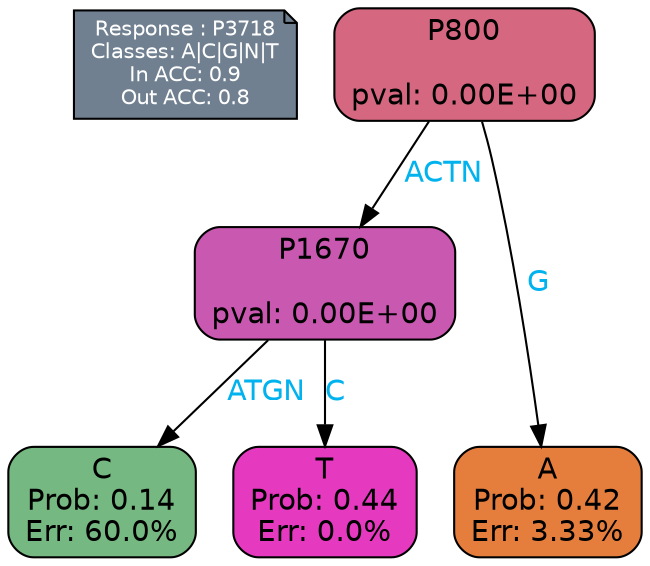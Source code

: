 digraph Tree {
node [shape=box, style="filled, rounded", color="black", fontname=helvetica] ;
graph [ranksep=equally, splines=polylines, bgcolor=transparent, dpi=600] ;
edge [fontname=helvetica] ;
LEGEND [label="Response : P3718
Classes: A|C|G|N|T
In ACC: 0.9
Out ACC: 0.8
",shape=note,align=left,style=filled,fillcolor="slategray",fontcolor="white",fontsize=10];1 [label="P800

pval: 0.00E+00", fillcolor="#d56880"] ;
2 [label="P1670

pval: 0.00E+00", fillcolor="#c958b0"] ;
3 [label="C
Prob: 0.14
Err: 60.0%", fillcolor="#76b881"] ;
4 [label="T
Prob: 0.44
Err: 0.0%", fillcolor="#e539c0"] ;
5 [label="A
Prob: 0.42
Err: 3.33%", fillcolor="#e57e3d"] ;
1 -> 2 [label="ACTN",fontcolor=deepskyblue2] ;
1 -> 5 [label="G",fontcolor=deepskyblue2] ;
2 -> 3 [label="ATGN",fontcolor=deepskyblue2] ;
2 -> 4 [label="C",fontcolor=deepskyblue2] ;
{rank = same; 3;4;5;}{rank = same; LEGEND;1;}}